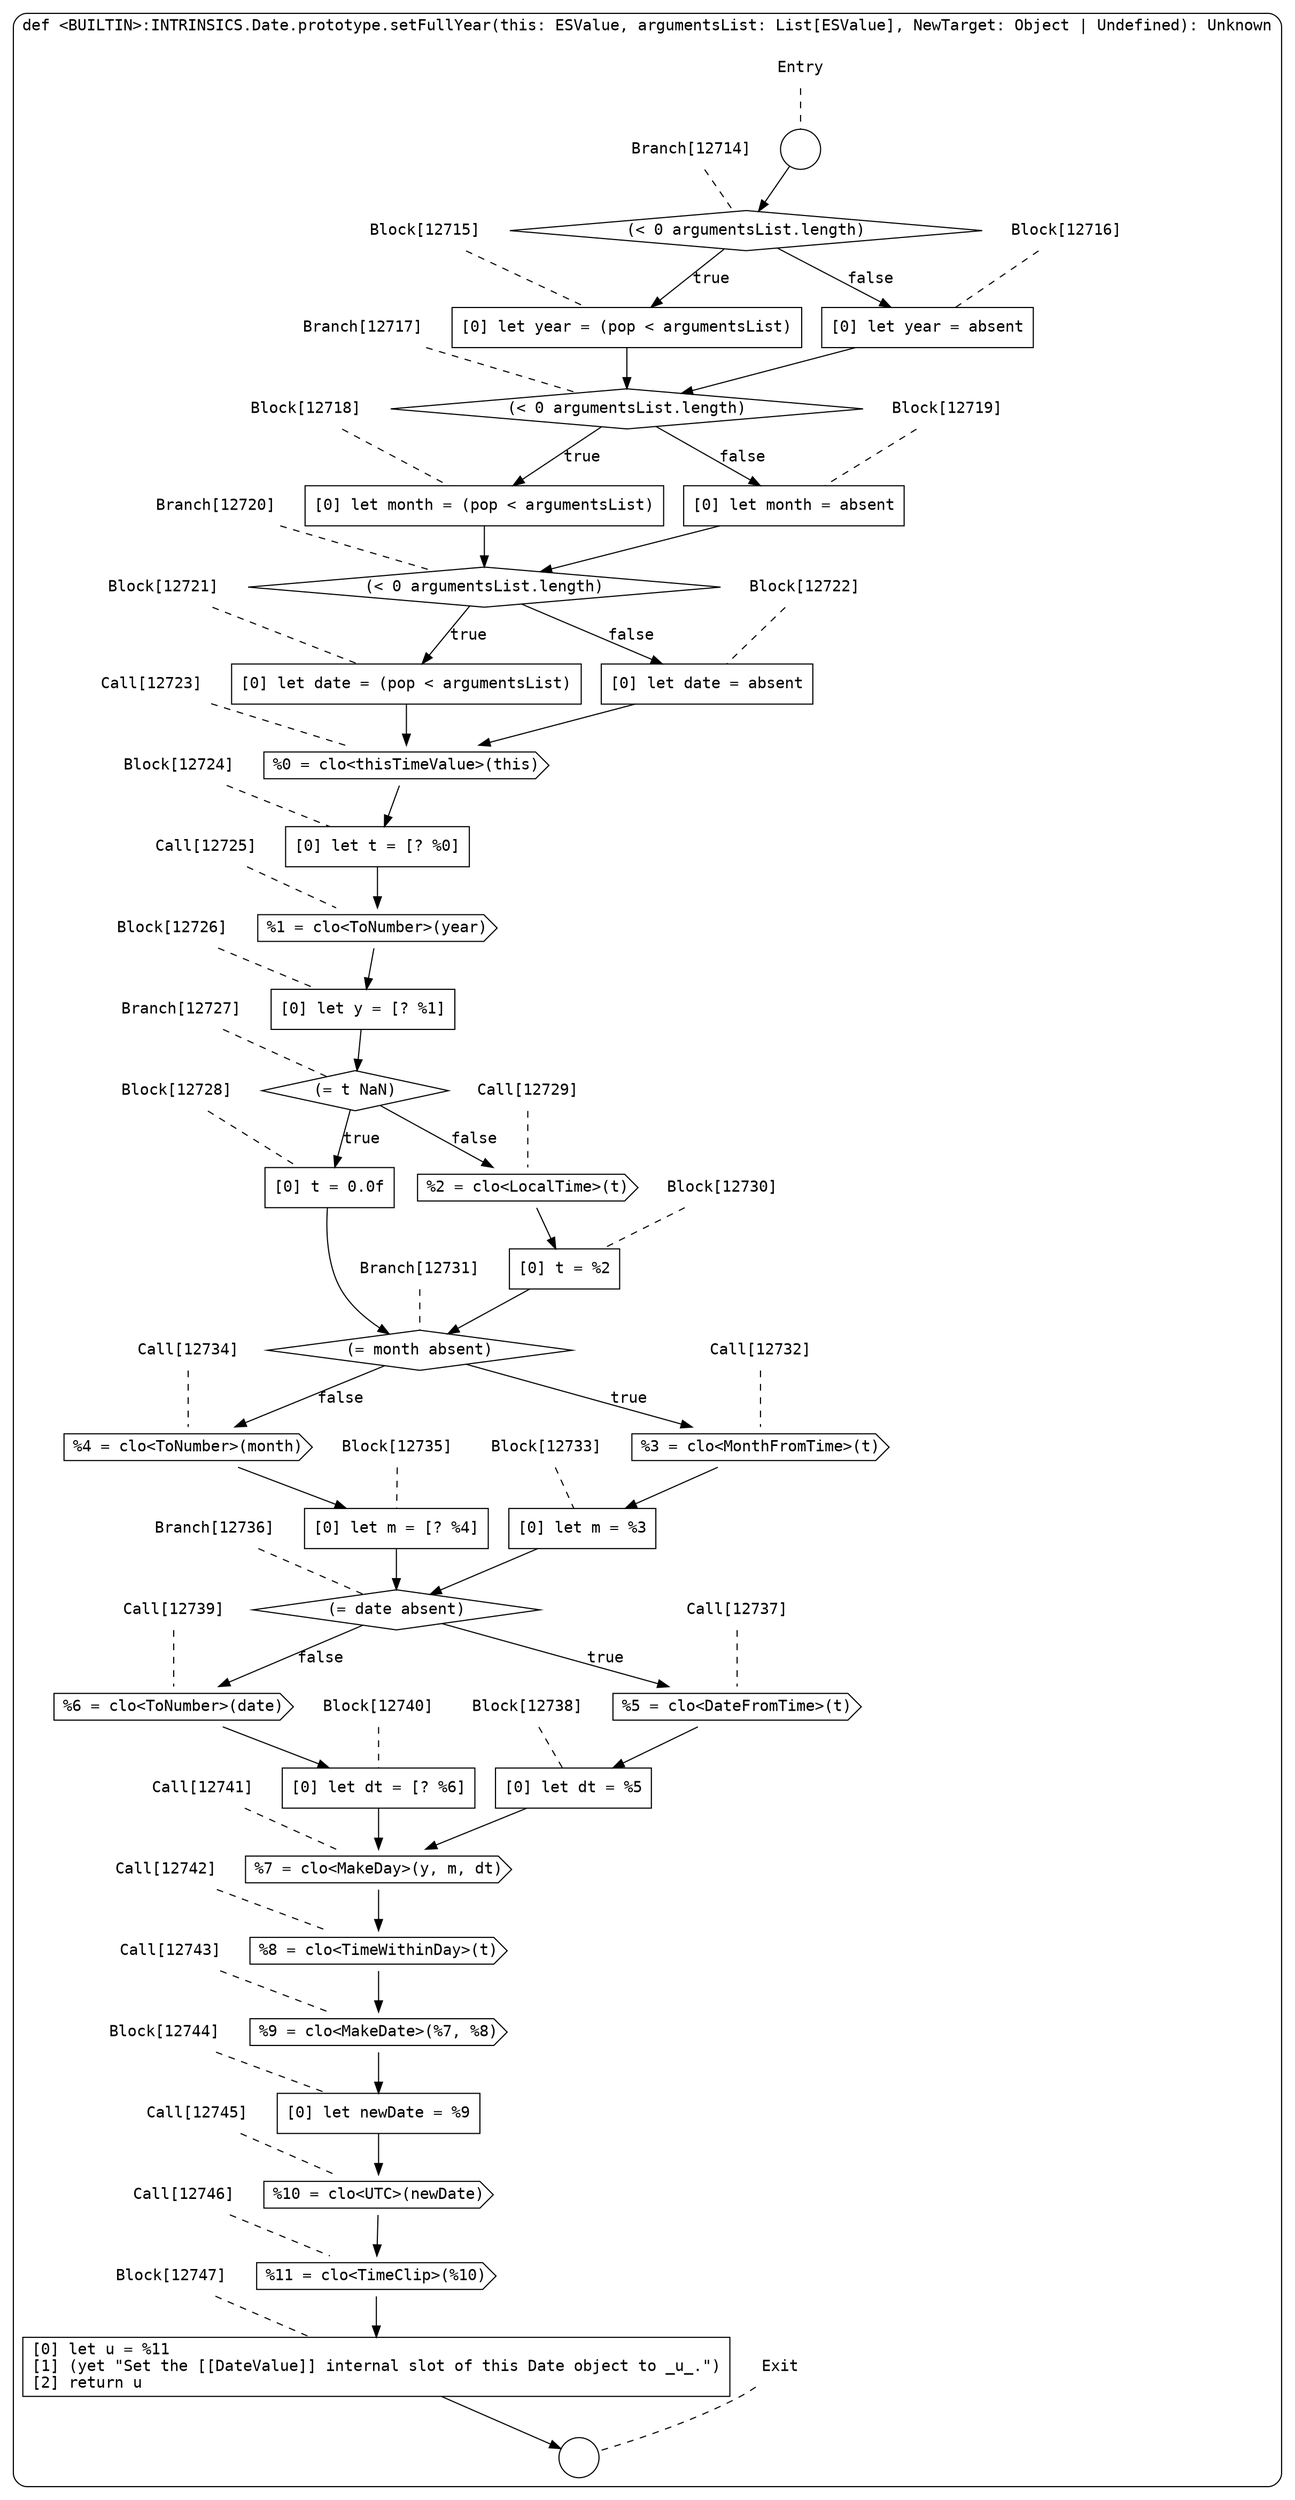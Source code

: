 digraph {
  graph [fontname = "Consolas"]
  node [fontname = "Consolas"]
  edge [fontname = "Consolas"]
  subgraph cluster2138 {
    label = "def <BUILTIN>:INTRINSICS.Date.prototype.setFullYear(this: ESValue, argumentsList: List[ESValue], NewTarget: Object | Undefined): Unknown"
    style = rounded
    cluster2138_entry_name [shape=none, label=<<font color="black">Entry</font>>]
    cluster2138_entry_name -> cluster2138_entry [arrowhead=none, color="black", style=dashed]
    cluster2138_entry [shape=circle label=" " color="black" fillcolor="white" style=filled]
    cluster2138_entry -> node12714 [color="black"]
    cluster2138_exit_name [shape=none, label=<<font color="black">Exit</font>>]
    cluster2138_exit_name -> cluster2138_exit [arrowhead=none, color="black", style=dashed]
    cluster2138_exit [shape=circle label=" " color="black" fillcolor="white" style=filled]
    node12714_name [shape=none, label=<<font color="black">Branch[12714]</font>>]
    node12714_name -> node12714 [arrowhead=none, color="black", style=dashed]
    node12714 [shape=diamond, label=<<font color="black">(&lt; 0 argumentsList.length)</font>> color="black" fillcolor="white", style=filled]
    node12714 -> node12715 [label=<<font color="black">true</font>> color="black"]
    node12714 -> node12716 [label=<<font color="black">false</font>> color="black"]
    node12715_name [shape=none, label=<<font color="black">Block[12715]</font>>]
    node12715_name -> node12715 [arrowhead=none, color="black", style=dashed]
    node12715 [shape=box, label=<<font color="black">[0] let year = (pop &lt; argumentsList)<BR ALIGN="LEFT"/></font>> color="black" fillcolor="white", style=filled]
    node12715 -> node12717 [color="black"]
    node12716_name [shape=none, label=<<font color="black">Block[12716]</font>>]
    node12716_name -> node12716 [arrowhead=none, color="black", style=dashed]
    node12716 [shape=box, label=<<font color="black">[0] let year = absent<BR ALIGN="LEFT"/></font>> color="black" fillcolor="white", style=filled]
    node12716 -> node12717 [color="black"]
    node12717_name [shape=none, label=<<font color="black">Branch[12717]</font>>]
    node12717_name -> node12717 [arrowhead=none, color="black", style=dashed]
    node12717 [shape=diamond, label=<<font color="black">(&lt; 0 argumentsList.length)</font>> color="black" fillcolor="white", style=filled]
    node12717 -> node12718 [label=<<font color="black">true</font>> color="black"]
    node12717 -> node12719 [label=<<font color="black">false</font>> color="black"]
    node12718_name [shape=none, label=<<font color="black">Block[12718]</font>>]
    node12718_name -> node12718 [arrowhead=none, color="black", style=dashed]
    node12718 [shape=box, label=<<font color="black">[0] let month = (pop &lt; argumentsList)<BR ALIGN="LEFT"/></font>> color="black" fillcolor="white", style=filled]
    node12718 -> node12720 [color="black"]
    node12719_name [shape=none, label=<<font color="black">Block[12719]</font>>]
    node12719_name -> node12719 [arrowhead=none, color="black", style=dashed]
    node12719 [shape=box, label=<<font color="black">[0] let month = absent<BR ALIGN="LEFT"/></font>> color="black" fillcolor="white", style=filled]
    node12719 -> node12720 [color="black"]
    node12720_name [shape=none, label=<<font color="black">Branch[12720]</font>>]
    node12720_name -> node12720 [arrowhead=none, color="black", style=dashed]
    node12720 [shape=diamond, label=<<font color="black">(&lt; 0 argumentsList.length)</font>> color="black" fillcolor="white", style=filled]
    node12720 -> node12721 [label=<<font color="black">true</font>> color="black"]
    node12720 -> node12722 [label=<<font color="black">false</font>> color="black"]
    node12721_name [shape=none, label=<<font color="black">Block[12721]</font>>]
    node12721_name -> node12721 [arrowhead=none, color="black", style=dashed]
    node12721 [shape=box, label=<<font color="black">[0] let date = (pop &lt; argumentsList)<BR ALIGN="LEFT"/></font>> color="black" fillcolor="white", style=filled]
    node12721 -> node12723 [color="black"]
    node12722_name [shape=none, label=<<font color="black">Block[12722]</font>>]
    node12722_name -> node12722 [arrowhead=none, color="black", style=dashed]
    node12722 [shape=box, label=<<font color="black">[0] let date = absent<BR ALIGN="LEFT"/></font>> color="black" fillcolor="white", style=filled]
    node12722 -> node12723 [color="black"]
    node12723_name [shape=none, label=<<font color="black">Call[12723]</font>>]
    node12723_name -> node12723 [arrowhead=none, color="black", style=dashed]
    node12723 [shape=cds, label=<<font color="black">%0 = clo&lt;thisTimeValue&gt;(this)</font>> color="black" fillcolor="white", style=filled]
    node12723 -> node12724 [color="black"]
    node12724_name [shape=none, label=<<font color="black">Block[12724]</font>>]
    node12724_name -> node12724 [arrowhead=none, color="black", style=dashed]
    node12724 [shape=box, label=<<font color="black">[0] let t = [? %0]<BR ALIGN="LEFT"/></font>> color="black" fillcolor="white", style=filled]
    node12724 -> node12725 [color="black"]
    node12725_name [shape=none, label=<<font color="black">Call[12725]</font>>]
    node12725_name -> node12725 [arrowhead=none, color="black", style=dashed]
    node12725 [shape=cds, label=<<font color="black">%1 = clo&lt;ToNumber&gt;(year)</font>> color="black" fillcolor="white", style=filled]
    node12725 -> node12726 [color="black"]
    node12726_name [shape=none, label=<<font color="black">Block[12726]</font>>]
    node12726_name -> node12726 [arrowhead=none, color="black", style=dashed]
    node12726 [shape=box, label=<<font color="black">[0] let y = [? %1]<BR ALIGN="LEFT"/></font>> color="black" fillcolor="white", style=filled]
    node12726 -> node12727 [color="black"]
    node12727_name [shape=none, label=<<font color="black">Branch[12727]</font>>]
    node12727_name -> node12727 [arrowhead=none, color="black", style=dashed]
    node12727 [shape=diamond, label=<<font color="black">(= t NaN)</font>> color="black" fillcolor="white", style=filled]
    node12727 -> node12728 [label=<<font color="black">true</font>> color="black"]
    node12727 -> node12729 [label=<<font color="black">false</font>> color="black"]
    node12728_name [shape=none, label=<<font color="black">Block[12728]</font>>]
    node12728_name -> node12728 [arrowhead=none, color="black", style=dashed]
    node12728 [shape=box, label=<<font color="black">[0] t = 0.0f<BR ALIGN="LEFT"/></font>> color="black" fillcolor="white", style=filled]
    node12728 -> node12731 [color="black"]
    node12729_name [shape=none, label=<<font color="black">Call[12729]</font>>]
    node12729_name -> node12729 [arrowhead=none, color="black", style=dashed]
    node12729 [shape=cds, label=<<font color="black">%2 = clo&lt;LocalTime&gt;(t)</font>> color="black" fillcolor="white", style=filled]
    node12729 -> node12730 [color="black"]
    node12731_name [shape=none, label=<<font color="black">Branch[12731]</font>>]
    node12731_name -> node12731 [arrowhead=none, color="black", style=dashed]
    node12731 [shape=diamond, label=<<font color="black">(= month absent)</font>> color="black" fillcolor="white", style=filled]
    node12731 -> node12732 [label=<<font color="black">true</font>> color="black"]
    node12731 -> node12734 [label=<<font color="black">false</font>> color="black"]
    node12730_name [shape=none, label=<<font color="black">Block[12730]</font>>]
    node12730_name -> node12730 [arrowhead=none, color="black", style=dashed]
    node12730 [shape=box, label=<<font color="black">[0] t = %2<BR ALIGN="LEFT"/></font>> color="black" fillcolor="white", style=filled]
    node12730 -> node12731 [color="black"]
    node12732_name [shape=none, label=<<font color="black">Call[12732]</font>>]
    node12732_name -> node12732 [arrowhead=none, color="black", style=dashed]
    node12732 [shape=cds, label=<<font color="black">%3 = clo&lt;MonthFromTime&gt;(t)</font>> color="black" fillcolor="white", style=filled]
    node12732 -> node12733 [color="black"]
    node12734_name [shape=none, label=<<font color="black">Call[12734]</font>>]
    node12734_name -> node12734 [arrowhead=none, color="black", style=dashed]
    node12734 [shape=cds, label=<<font color="black">%4 = clo&lt;ToNumber&gt;(month)</font>> color="black" fillcolor="white", style=filled]
    node12734 -> node12735 [color="black"]
    node12733_name [shape=none, label=<<font color="black">Block[12733]</font>>]
    node12733_name -> node12733 [arrowhead=none, color="black", style=dashed]
    node12733 [shape=box, label=<<font color="black">[0] let m = %3<BR ALIGN="LEFT"/></font>> color="black" fillcolor="white", style=filled]
    node12733 -> node12736 [color="black"]
    node12735_name [shape=none, label=<<font color="black">Block[12735]</font>>]
    node12735_name -> node12735 [arrowhead=none, color="black", style=dashed]
    node12735 [shape=box, label=<<font color="black">[0] let m = [? %4]<BR ALIGN="LEFT"/></font>> color="black" fillcolor="white", style=filled]
    node12735 -> node12736 [color="black"]
    node12736_name [shape=none, label=<<font color="black">Branch[12736]</font>>]
    node12736_name -> node12736 [arrowhead=none, color="black", style=dashed]
    node12736 [shape=diamond, label=<<font color="black">(= date absent)</font>> color="black" fillcolor="white", style=filled]
    node12736 -> node12737 [label=<<font color="black">true</font>> color="black"]
    node12736 -> node12739 [label=<<font color="black">false</font>> color="black"]
    node12737_name [shape=none, label=<<font color="black">Call[12737]</font>>]
    node12737_name -> node12737 [arrowhead=none, color="black", style=dashed]
    node12737 [shape=cds, label=<<font color="black">%5 = clo&lt;DateFromTime&gt;(t)</font>> color="black" fillcolor="white", style=filled]
    node12737 -> node12738 [color="black"]
    node12739_name [shape=none, label=<<font color="black">Call[12739]</font>>]
    node12739_name -> node12739 [arrowhead=none, color="black", style=dashed]
    node12739 [shape=cds, label=<<font color="black">%6 = clo&lt;ToNumber&gt;(date)</font>> color="black" fillcolor="white", style=filled]
    node12739 -> node12740 [color="black"]
    node12738_name [shape=none, label=<<font color="black">Block[12738]</font>>]
    node12738_name -> node12738 [arrowhead=none, color="black", style=dashed]
    node12738 [shape=box, label=<<font color="black">[0] let dt = %5<BR ALIGN="LEFT"/></font>> color="black" fillcolor="white", style=filled]
    node12738 -> node12741 [color="black"]
    node12740_name [shape=none, label=<<font color="black">Block[12740]</font>>]
    node12740_name -> node12740 [arrowhead=none, color="black", style=dashed]
    node12740 [shape=box, label=<<font color="black">[0] let dt = [? %6]<BR ALIGN="LEFT"/></font>> color="black" fillcolor="white", style=filled]
    node12740 -> node12741 [color="black"]
    node12741_name [shape=none, label=<<font color="black">Call[12741]</font>>]
    node12741_name -> node12741 [arrowhead=none, color="black", style=dashed]
    node12741 [shape=cds, label=<<font color="black">%7 = clo&lt;MakeDay&gt;(y, m, dt)</font>> color="black" fillcolor="white", style=filled]
    node12741 -> node12742 [color="black"]
    node12742_name [shape=none, label=<<font color="black">Call[12742]</font>>]
    node12742_name -> node12742 [arrowhead=none, color="black", style=dashed]
    node12742 [shape=cds, label=<<font color="black">%8 = clo&lt;TimeWithinDay&gt;(t)</font>> color="black" fillcolor="white", style=filled]
    node12742 -> node12743 [color="black"]
    node12743_name [shape=none, label=<<font color="black">Call[12743]</font>>]
    node12743_name -> node12743 [arrowhead=none, color="black", style=dashed]
    node12743 [shape=cds, label=<<font color="black">%9 = clo&lt;MakeDate&gt;(%7, %8)</font>> color="black" fillcolor="white", style=filled]
    node12743 -> node12744 [color="black"]
    node12744_name [shape=none, label=<<font color="black">Block[12744]</font>>]
    node12744_name -> node12744 [arrowhead=none, color="black", style=dashed]
    node12744 [shape=box, label=<<font color="black">[0] let newDate = %9<BR ALIGN="LEFT"/></font>> color="black" fillcolor="white", style=filled]
    node12744 -> node12745 [color="black"]
    node12745_name [shape=none, label=<<font color="black">Call[12745]</font>>]
    node12745_name -> node12745 [arrowhead=none, color="black", style=dashed]
    node12745 [shape=cds, label=<<font color="black">%10 = clo&lt;UTC&gt;(newDate)</font>> color="black" fillcolor="white", style=filled]
    node12745 -> node12746 [color="black"]
    node12746_name [shape=none, label=<<font color="black">Call[12746]</font>>]
    node12746_name -> node12746 [arrowhead=none, color="black", style=dashed]
    node12746 [shape=cds, label=<<font color="black">%11 = clo&lt;TimeClip&gt;(%10)</font>> color="black" fillcolor="white", style=filled]
    node12746 -> node12747 [color="black"]
    node12747_name [shape=none, label=<<font color="black">Block[12747]</font>>]
    node12747_name -> node12747 [arrowhead=none, color="black", style=dashed]
    node12747 [shape=box, label=<<font color="black">[0] let u = %11<BR ALIGN="LEFT"/>[1] (yet &quot;Set the [[DateValue]] internal slot of this Date object to _u_.&quot;)<BR ALIGN="LEFT"/>[2] return u<BR ALIGN="LEFT"/></font>> color="black" fillcolor="white", style=filled]
    node12747 -> cluster2138_exit [color="black"]
  }
}